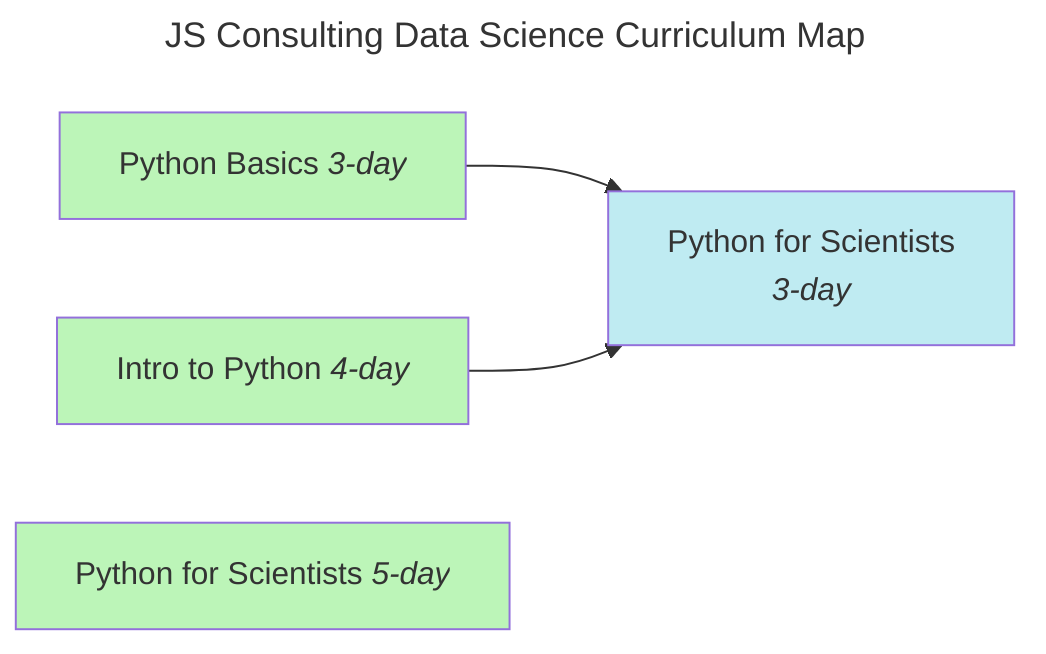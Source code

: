 ---
title: JS Consulting Data Science Curriculum Map
---
flowchart LR
    basics["Python Basics <i>3-day</i>"]
    intro["Intro to Python <i>4-day</i>"]
    pysci3day["Python for Scientists\n<i>3-day</i>"]
    pysci["Python for Scientists <i>5-day</i>"]

    basics --> pysci3day
    intro --> pysci3day

    classDef green fill:#bcf5b8
    class basics,intro,pysci green
    classDef blue fill:#bfebf2
    class pysci3day blue